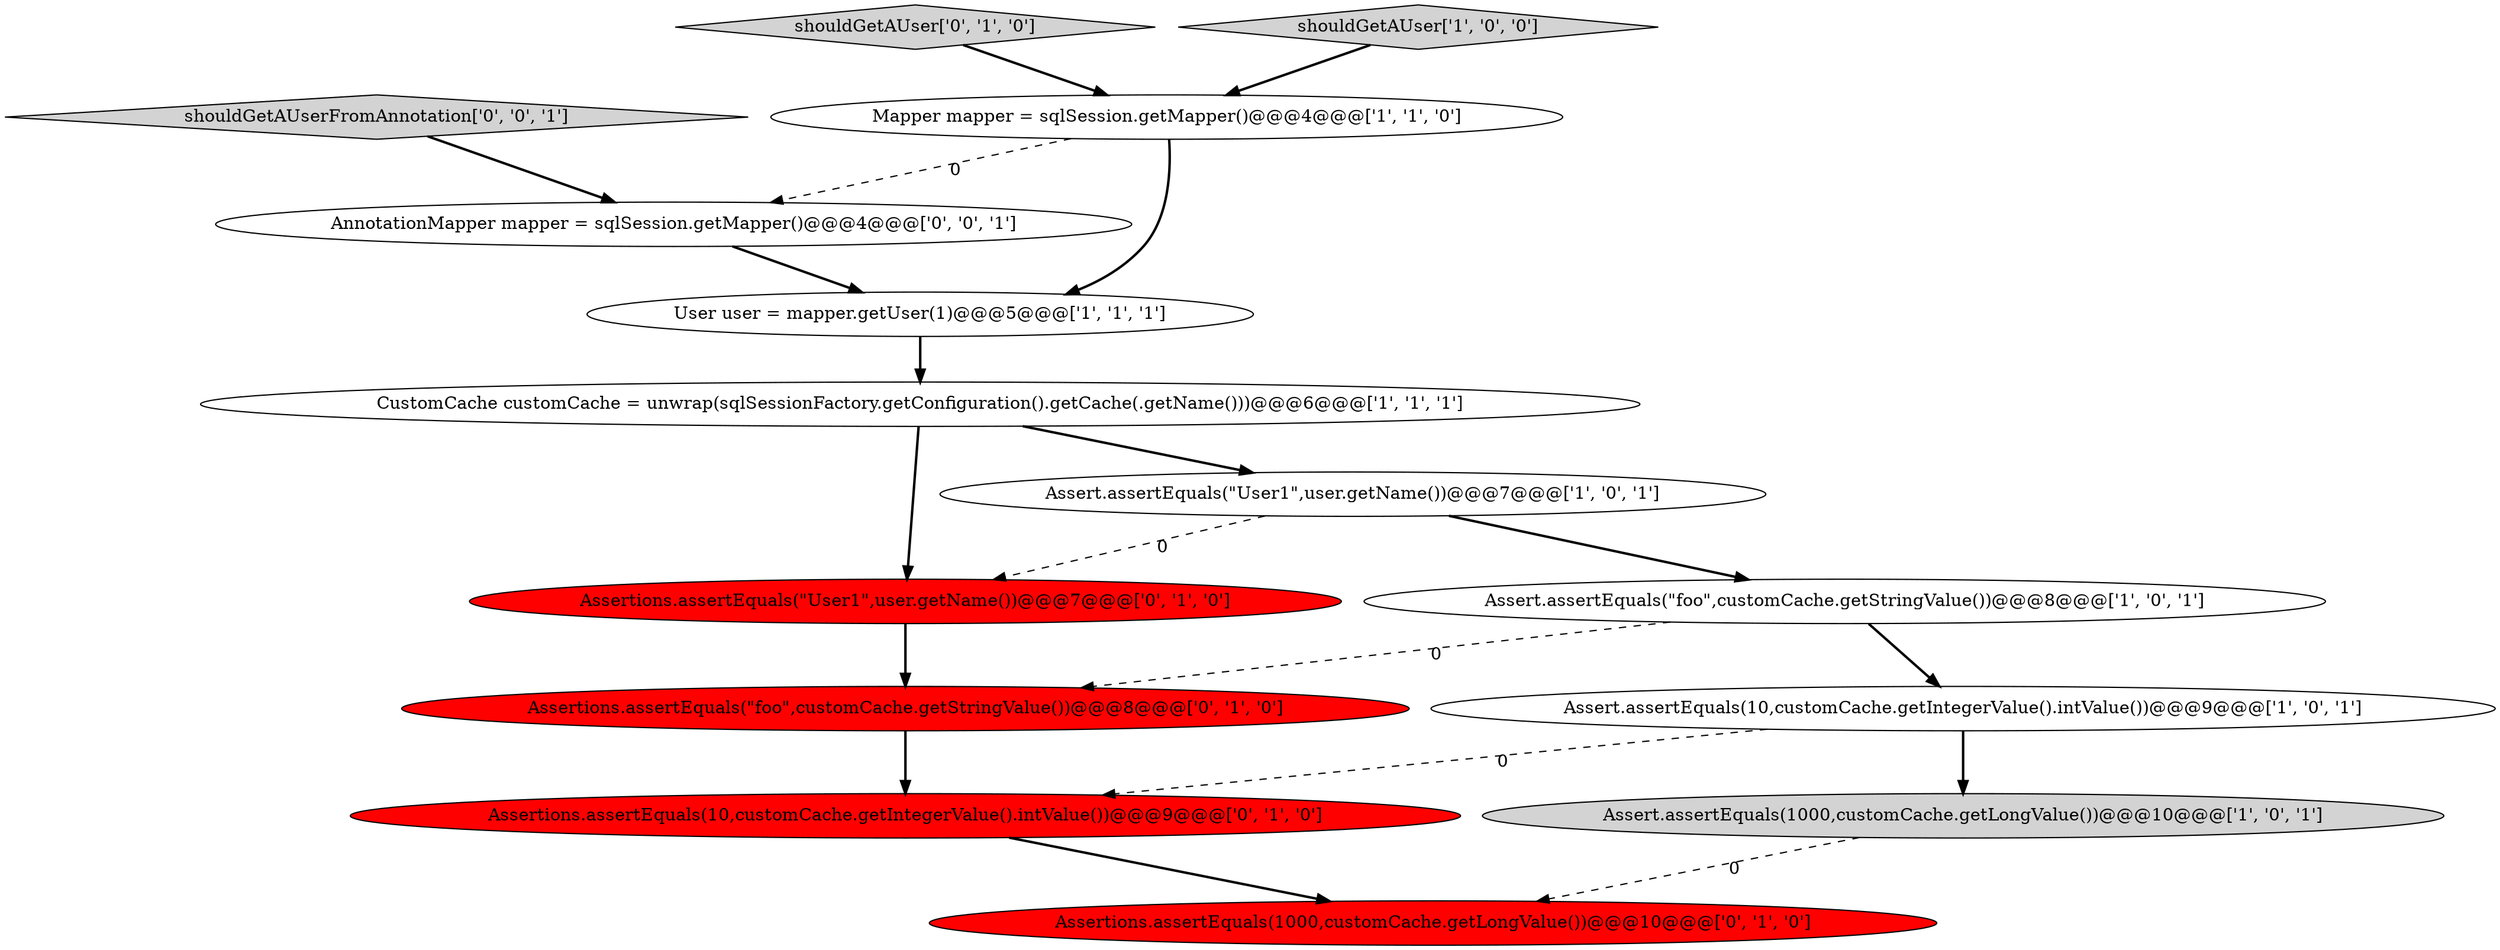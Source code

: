 digraph {
10 [style = filled, label = "Assertions.assertEquals(10,customCache.getIntegerValue().intValue())@@@9@@@['0', '1', '0']", fillcolor = red, shape = ellipse image = "AAA1AAABBB2BBB"];
13 [style = filled, label = "AnnotationMapper mapper = sqlSession.getMapper()@@@4@@@['0', '0', '1']", fillcolor = white, shape = ellipse image = "AAA0AAABBB3BBB"];
8 [style = filled, label = "Assertions.assertEquals(\"foo\",customCache.getStringValue())@@@8@@@['0', '1', '0']", fillcolor = red, shape = ellipse image = "AAA1AAABBB2BBB"];
3 [style = filled, label = "Assert.assertEquals(1000,customCache.getLongValue())@@@10@@@['1', '0', '1']", fillcolor = lightgray, shape = ellipse image = "AAA0AAABBB1BBB"];
9 [style = filled, label = "shouldGetAUser['0', '1', '0']", fillcolor = lightgray, shape = diamond image = "AAA0AAABBB2BBB"];
6 [style = filled, label = "shouldGetAUser['1', '0', '0']", fillcolor = lightgray, shape = diamond image = "AAA0AAABBB1BBB"];
5 [style = filled, label = "CustomCache customCache = unwrap(sqlSessionFactory.getConfiguration().getCache(.getName()))@@@6@@@['1', '1', '1']", fillcolor = white, shape = ellipse image = "AAA0AAABBB1BBB"];
1 [style = filled, label = "Assert.assertEquals(\"User1\",user.getName())@@@7@@@['1', '0', '1']", fillcolor = white, shape = ellipse image = "AAA0AAABBB1BBB"];
7 [style = filled, label = "Assert.assertEquals(10,customCache.getIntegerValue().intValue())@@@9@@@['1', '0', '1']", fillcolor = white, shape = ellipse image = "AAA0AAABBB1BBB"];
2 [style = filled, label = "User user = mapper.getUser(1)@@@5@@@['1', '1', '1']", fillcolor = white, shape = ellipse image = "AAA0AAABBB1BBB"];
0 [style = filled, label = "Mapper mapper = sqlSession.getMapper()@@@4@@@['1', '1', '0']", fillcolor = white, shape = ellipse image = "AAA0AAABBB1BBB"];
14 [style = filled, label = "shouldGetAUserFromAnnotation['0', '0', '1']", fillcolor = lightgray, shape = diamond image = "AAA0AAABBB3BBB"];
11 [style = filled, label = "Assertions.assertEquals(\"User1\",user.getName())@@@7@@@['0', '1', '0']", fillcolor = red, shape = ellipse image = "AAA1AAABBB2BBB"];
12 [style = filled, label = "Assertions.assertEquals(1000,customCache.getLongValue())@@@10@@@['0', '1', '0']", fillcolor = red, shape = ellipse image = "AAA1AAABBB2BBB"];
4 [style = filled, label = "Assert.assertEquals(\"foo\",customCache.getStringValue())@@@8@@@['1', '0', '1']", fillcolor = white, shape = ellipse image = "AAA0AAABBB1BBB"];
11->8 [style = bold, label=""];
5->1 [style = bold, label=""];
8->10 [style = bold, label=""];
1->4 [style = bold, label=""];
7->3 [style = bold, label=""];
5->11 [style = bold, label=""];
0->2 [style = bold, label=""];
6->0 [style = bold, label=""];
14->13 [style = bold, label=""];
4->8 [style = dashed, label="0"];
9->0 [style = bold, label=""];
3->12 [style = dashed, label="0"];
7->10 [style = dashed, label="0"];
10->12 [style = bold, label=""];
1->11 [style = dashed, label="0"];
4->7 [style = bold, label=""];
0->13 [style = dashed, label="0"];
2->5 [style = bold, label=""];
13->2 [style = bold, label=""];
}
